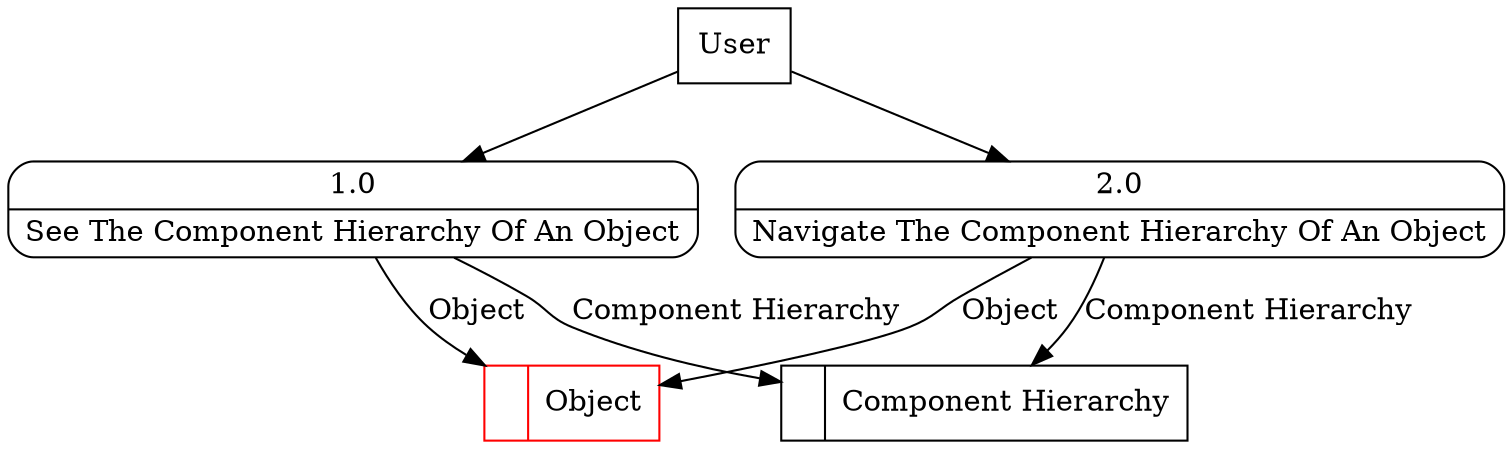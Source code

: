 digraph dfd2{ 
node[shape=record]
200 [label="<f0>  |<f1> Object " color=red];
201 [label="<f0>  |<f1> Component Hierarchy " ];
202 [label="User" shape=box];
203 [label="{<f0> 1.0|<f1> See The Component Hierarchy Of An Object }" shape=Mrecord];
204 [label="{<f0> 2.0|<f1> Navigate The Component Hierarchy Of An Object }" shape=Mrecord];
202 -> 203
202 -> 204
203 -> 201 [label="Component Hierarchy"]
203 -> 200 [label="Object"]
204 -> 200 [label="Object"]
204 -> 201 [label="Component Hierarchy"]
}